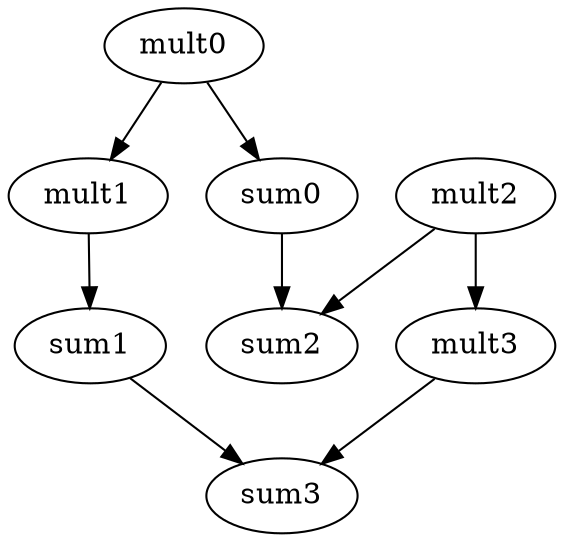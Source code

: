 strict digraph  {
0 [label=mult0];
1 [label=sum0];
5 [label=sum2];
2 [label=mult1];
3 [label=sum1];
7 [label=sum3];
4 [label=mult2];
6 [label=mult3];
0 -> 1;
0 -> 2;
1 -> 5;
2 -> 3;
3 -> 7;
4 -> 5;
4 -> 6;
6 -> 7;
}
